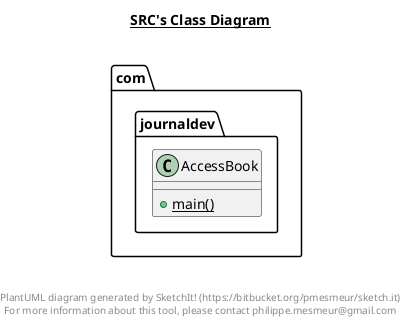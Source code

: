 @startuml

title __SRC's Class Diagram__\n

  namespace com.journaldev {
    class com.journaldev.AccessBook {
        {static} + main()
    }
  }
  



right footer


PlantUML diagram generated by SketchIt! (https://bitbucket.org/pmesmeur/sketch.it)
For more information about this tool, please contact philippe.mesmeur@gmail.com
endfooter

@enduml
